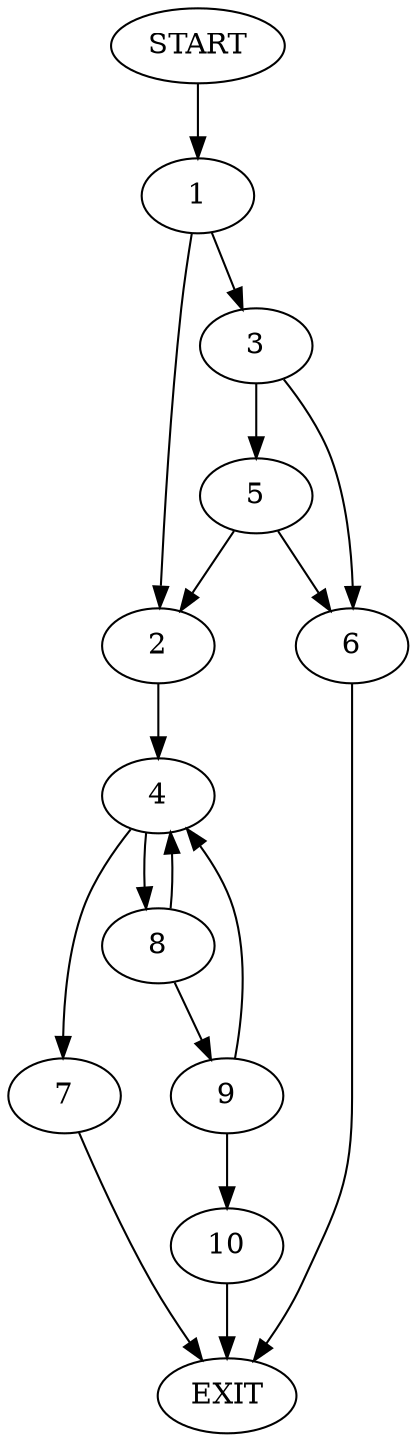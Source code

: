 digraph {
0 [label="START"]
11 [label="EXIT"]
0 -> 1
1 -> 2
1 -> 3
2 -> 4
3 -> 5
3 -> 6
5 -> 2
5 -> 6
6 -> 11
4 -> 7
4 -> 8
8 -> 4
8 -> 9
7 -> 11
9 -> 4
9 -> 10
10 -> 11
}
